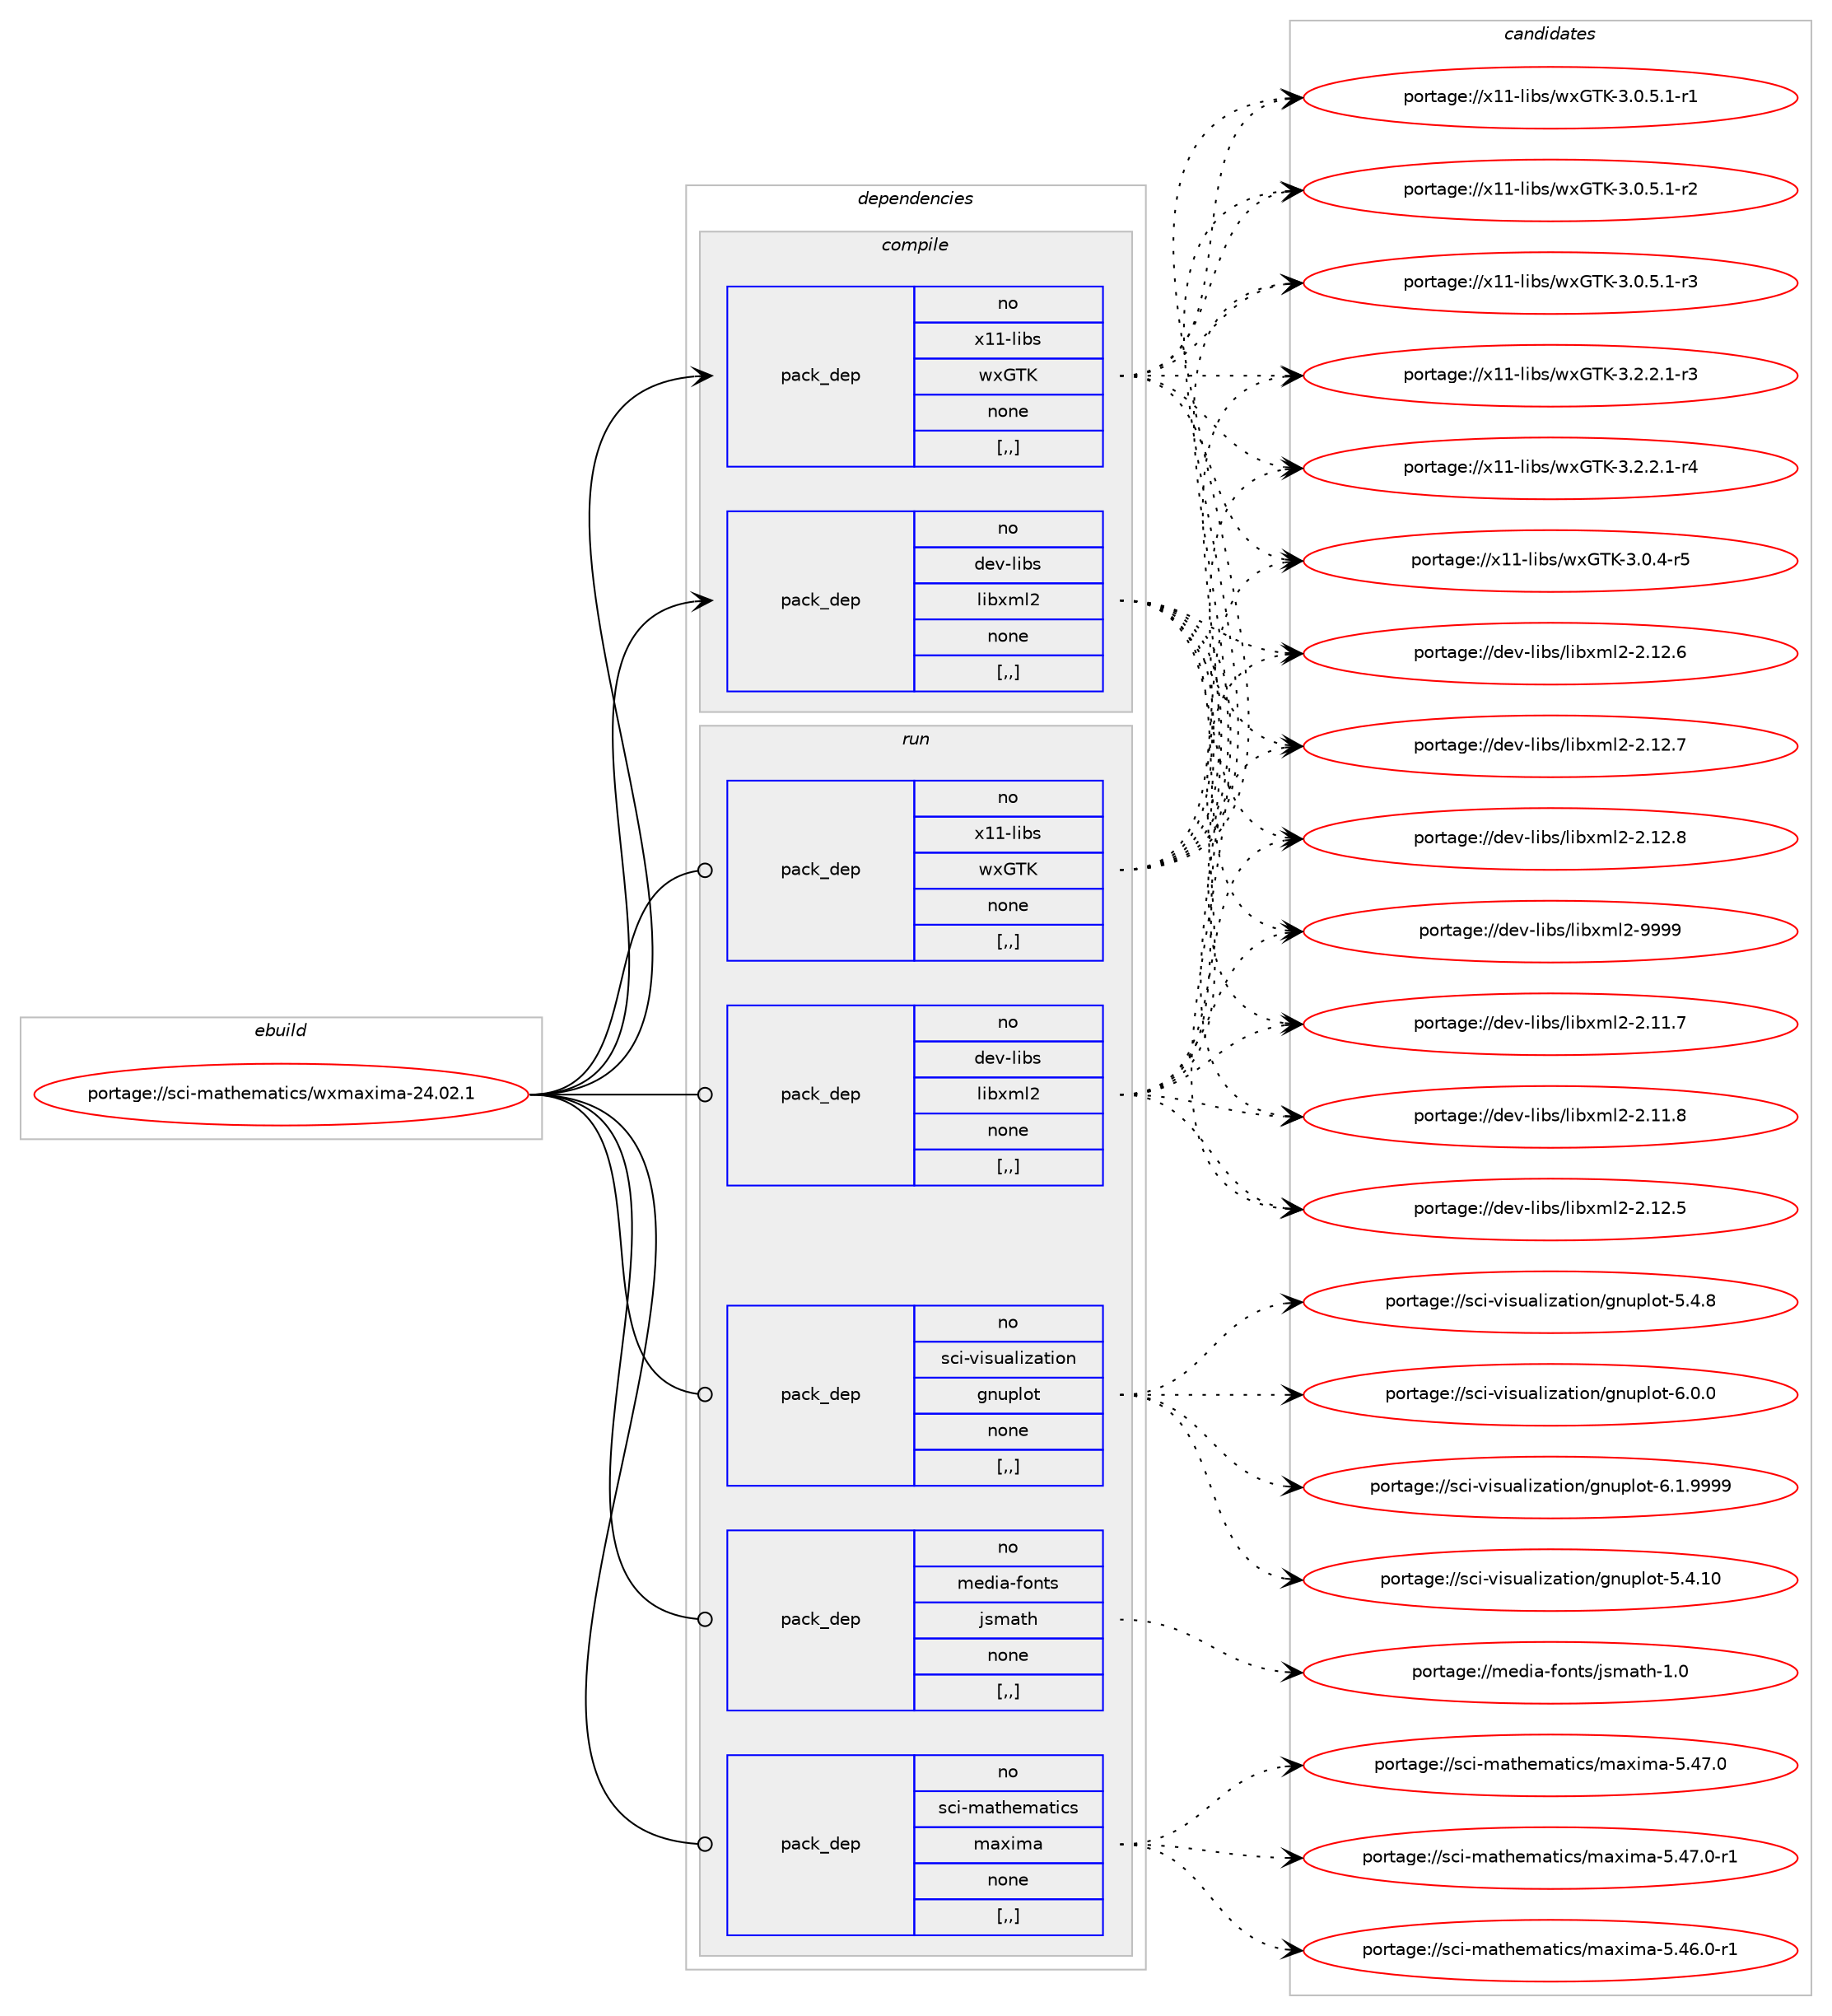 digraph prolog {

# *************
# Graph options
# *************

newrank=true;
concentrate=true;
compound=true;
graph [rankdir=LR,fontname=Helvetica,fontsize=10,ranksep=1.5];#, ranksep=2.5, nodesep=0.2];
edge  [arrowhead=vee];
node  [fontname=Helvetica,fontsize=10];

# **********
# The ebuild
# **********

subgraph cluster_leftcol {
color=gray;
rank=same;
label=<<i>ebuild</i>>;
id [label="portage://sci-mathematics/wxmaxima-24.02.1", color=red, width=4, href="../sci-mathematics/wxmaxima-24.02.1.svg"];
}

# ****************
# The dependencies
# ****************

subgraph cluster_midcol {
color=gray;
label=<<i>dependencies</i>>;
subgraph cluster_compile {
fillcolor="#eeeeee";
style=filled;
label=<<i>compile</i>>;
subgraph pack291340 {
dependency400234 [label=<<TABLE BORDER="0" CELLBORDER="1" CELLSPACING="0" CELLPADDING="4" WIDTH="220"><TR><TD ROWSPAN="6" CELLPADDING="30">pack_dep</TD></TR><TR><TD WIDTH="110">no</TD></TR><TR><TD>dev-libs</TD></TR><TR><TD>libxml2</TD></TR><TR><TD>none</TD></TR><TR><TD>[,,]</TD></TR></TABLE>>, shape=none, color=blue];
}
id:e -> dependency400234:w [weight=20,style="solid",arrowhead="vee"];
subgraph pack291341 {
dependency400235 [label=<<TABLE BORDER="0" CELLBORDER="1" CELLSPACING="0" CELLPADDING="4" WIDTH="220"><TR><TD ROWSPAN="6" CELLPADDING="30">pack_dep</TD></TR><TR><TD WIDTH="110">no</TD></TR><TR><TD>x11-libs</TD></TR><TR><TD>wxGTK</TD></TR><TR><TD>none</TD></TR><TR><TD>[,,]</TD></TR></TABLE>>, shape=none, color=blue];
}
id:e -> dependency400235:w [weight=20,style="solid",arrowhead="vee"];
}
subgraph cluster_compileandrun {
fillcolor="#eeeeee";
style=filled;
label=<<i>compile and run</i>>;
}
subgraph cluster_run {
fillcolor="#eeeeee";
style=filled;
label=<<i>run</i>>;
subgraph pack291342 {
dependency400236 [label=<<TABLE BORDER="0" CELLBORDER="1" CELLSPACING="0" CELLPADDING="4" WIDTH="220"><TR><TD ROWSPAN="6" CELLPADDING="30">pack_dep</TD></TR><TR><TD WIDTH="110">no</TD></TR><TR><TD>dev-libs</TD></TR><TR><TD>libxml2</TD></TR><TR><TD>none</TD></TR><TR><TD>[,,]</TD></TR></TABLE>>, shape=none, color=blue];
}
id:e -> dependency400236:w [weight=20,style="solid",arrowhead="odot"];
subgraph pack291343 {
dependency400237 [label=<<TABLE BORDER="0" CELLBORDER="1" CELLSPACING="0" CELLPADDING="4" WIDTH="220"><TR><TD ROWSPAN="6" CELLPADDING="30">pack_dep</TD></TR><TR><TD WIDTH="110">no</TD></TR><TR><TD>media-fonts</TD></TR><TR><TD>jsmath</TD></TR><TR><TD>none</TD></TR><TR><TD>[,,]</TD></TR></TABLE>>, shape=none, color=blue];
}
id:e -> dependency400237:w [weight=20,style="solid",arrowhead="odot"];
subgraph pack291344 {
dependency400238 [label=<<TABLE BORDER="0" CELLBORDER="1" CELLSPACING="0" CELLPADDING="4" WIDTH="220"><TR><TD ROWSPAN="6" CELLPADDING="30">pack_dep</TD></TR><TR><TD WIDTH="110">no</TD></TR><TR><TD>sci-mathematics</TD></TR><TR><TD>maxima</TD></TR><TR><TD>none</TD></TR><TR><TD>[,,]</TD></TR></TABLE>>, shape=none, color=blue];
}
id:e -> dependency400238:w [weight=20,style="solid",arrowhead="odot"];
subgraph pack291345 {
dependency400239 [label=<<TABLE BORDER="0" CELLBORDER="1" CELLSPACING="0" CELLPADDING="4" WIDTH="220"><TR><TD ROWSPAN="6" CELLPADDING="30">pack_dep</TD></TR><TR><TD WIDTH="110">no</TD></TR><TR><TD>sci-visualization</TD></TR><TR><TD>gnuplot</TD></TR><TR><TD>none</TD></TR><TR><TD>[,,]</TD></TR></TABLE>>, shape=none, color=blue];
}
id:e -> dependency400239:w [weight=20,style="solid",arrowhead="odot"];
subgraph pack291346 {
dependency400240 [label=<<TABLE BORDER="0" CELLBORDER="1" CELLSPACING="0" CELLPADDING="4" WIDTH="220"><TR><TD ROWSPAN="6" CELLPADDING="30">pack_dep</TD></TR><TR><TD WIDTH="110">no</TD></TR><TR><TD>x11-libs</TD></TR><TR><TD>wxGTK</TD></TR><TR><TD>none</TD></TR><TR><TD>[,,]</TD></TR></TABLE>>, shape=none, color=blue];
}
id:e -> dependency400240:w [weight=20,style="solid",arrowhead="odot"];
}
}

# **************
# The candidates
# **************

subgraph cluster_choices {
rank=same;
color=gray;
label=<<i>candidates</i>>;

subgraph choice291340 {
color=black;
nodesep=1;
choice100101118451081059811547108105981201091085045504649494655 [label="portage://dev-libs/libxml2-2.11.7", color=red, width=4,href="../dev-libs/libxml2-2.11.7.svg"];
choice100101118451081059811547108105981201091085045504649494656 [label="portage://dev-libs/libxml2-2.11.8", color=red, width=4,href="../dev-libs/libxml2-2.11.8.svg"];
choice100101118451081059811547108105981201091085045504649504653 [label="portage://dev-libs/libxml2-2.12.5", color=red, width=4,href="../dev-libs/libxml2-2.12.5.svg"];
choice100101118451081059811547108105981201091085045504649504654 [label="portage://dev-libs/libxml2-2.12.6", color=red, width=4,href="../dev-libs/libxml2-2.12.6.svg"];
choice100101118451081059811547108105981201091085045504649504655 [label="portage://dev-libs/libxml2-2.12.7", color=red, width=4,href="../dev-libs/libxml2-2.12.7.svg"];
choice100101118451081059811547108105981201091085045504649504656 [label="portage://dev-libs/libxml2-2.12.8", color=red, width=4,href="../dev-libs/libxml2-2.12.8.svg"];
choice10010111845108105981154710810598120109108504557575757 [label="portage://dev-libs/libxml2-9999", color=red, width=4,href="../dev-libs/libxml2-9999.svg"];
dependency400234:e -> choice100101118451081059811547108105981201091085045504649494655:w [style=dotted,weight="100"];
dependency400234:e -> choice100101118451081059811547108105981201091085045504649494656:w [style=dotted,weight="100"];
dependency400234:e -> choice100101118451081059811547108105981201091085045504649504653:w [style=dotted,weight="100"];
dependency400234:e -> choice100101118451081059811547108105981201091085045504649504654:w [style=dotted,weight="100"];
dependency400234:e -> choice100101118451081059811547108105981201091085045504649504655:w [style=dotted,weight="100"];
dependency400234:e -> choice100101118451081059811547108105981201091085045504649504656:w [style=dotted,weight="100"];
dependency400234:e -> choice10010111845108105981154710810598120109108504557575757:w [style=dotted,weight="100"];
}
subgraph choice291341 {
color=black;
nodesep=1;
choice12049494510810598115471191207184754551464846524511453 [label="portage://x11-libs/wxGTK-3.0.4-r5", color=red, width=4,href="../x11-libs/wxGTK-3.0.4-r5.svg"];
choice120494945108105981154711912071847545514648465346494511449 [label="portage://x11-libs/wxGTK-3.0.5.1-r1", color=red, width=4,href="../x11-libs/wxGTK-3.0.5.1-r1.svg"];
choice120494945108105981154711912071847545514648465346494511450 [label="portage://x11-libs/wxGTK-3.0.5.1-r2", color=red, width=4,href="../x11-libs/wxGTK-3.0.5.1-r2.svg"];
choice120494945108105981154711912071847545514648465346494511451 [label="portage://x11-libs/wxGTK-3.0.5.1-r3", color=red, width=4,href="../x11-libs/wxGTK-3.0.5.1-r3.svg"];
choice120494945108105981154711912071847545514650465046494511451 [label="portage://x11-libs/wxGTK-3.2.2.1-r3", color=red, width=4,href="../x11-libs/wxGTK-3.2.2.1-r3.svg"];
choice120494945108105981154711912071847545514650465046494511452 [label="portage://x11-libs/wxGTK-3.2.2.1-r4", color=red, width=4,href="../x11-libs/wxGTK-3.2.2.1-r4.svg"];
dependency400235:e -> choice12049494510810598115471191207184754551464846524511453:w [style=dotted,weight="100"];
dependency400235:e -> choice120494945108105981154711912071847545514648465346494511449:w [style=dotted,weight="100"];
dependency400235:e -> choice120494945108105981154711912071847545514648465346494511450:w [style=dotted,weight="100"];
dependency400235:e -> choice120494945108105981154711912071847545514648465346494511451:w [style=dotted,weight="100"];
dependency400235:e -> choice120494945108105981154711912071847545514650465046494511451:w [style=dotted,weight="100"];
dependency400235:e -> choice120494945108105981154711912071847545514650465046494511452:w [style=dotted,weight="100"];
}
subgraph choice291342 {
color=black;
nodesep=1;
choice100101118451081059811547108105981201091085045504649494655 [label="portage://dev-libs/libxml2-2.11.7", color=red, width=4,href="../dev-libs/libxml2-2.11.7.svg"];
choice100101118451081059811547108105981201091085045504649494656 [label="portage://dev-libs/libxml2-2.11.8", color=red, width=4,href="../dev-libs/libxml2-2.11.8.svg"];
choice100101118451081059811547108105981201091085045504649504653 [label="portage://dev-libs/libxml2-2.12.5", color=red, width=4,href="../dev-libs/libxml2-2.12.5.svg"];
choice100101118451081059811547108105981201091085045504649504654 [label="portage://dev-libs/libxml2-2.12.6", color=red, width=4,href="../dev-libs/libxml2-2.12.6.svg"];
choice100101118451081059811547108105981201091085045504649504655 [label="portage://dev-libs/libxml2-2.12.7", color=red, width=4,href="../dev-libs/libxml2-2.12.7.svg"];
choice100101118451081059811547108105981201091085045504649504656 [label="portage://dev-libs/libxml2-2.12.8", color=red, width=4,href="../dev-libs/libxml2-2.12.8.svg"];
choice10010111845108105981154710810598120109108504557575757 [label="portage://dev-libs/libxml2-9999", color=red, width=4,href="../dev-libs/libxml2-9999.svg"];
dependency400236:e -> choice100101118451081059811547108105981201091085045504649494655:w [style=dotted,weight="100"];
dependency400236:e -> choice100101118451081059811547108105981201091085045504649494656:w [style=dotted,weight="100"];
dependency400236:e -> choice100101118451081059811547108105981201091085045504649504653:w [style=dotted,weight="100"];
dependency400236:e -> choice100101118451081059811547108105981201091085045504649504654:w [style=dotted,weight="100"];
dependency400236:e -> choice100101118451081059811547108105981201091085045504649504655:w [style=dotted,weight="100"];
dependency400236:e -> choice100101118451081059811547108105981201091085045504649504656:w [style=dotted,weight="100"];
dependency400236:e -> choice10010111845108105981154710810598120109108504557575757:w [style=dotted,weight="100"];
}
subgraph choice291343 {
color=black;
nodesep=1;
choice1091011001059745102111110116115471061151099711610445494648 [label="portage://media-fonts/jsmath-1.0", color=red, width=4,href="../media-fonts/jsmath-1.0.svg"];
dependency400237:e -> choice1091011001059745102111110116115471061151099711610445494648:w [style=dotted,weight="100"];
}
subgraph choice291344 {
color=black;
nodesep=1;
choice1159910545109971161041011099711610599115471099712010510997455346525446484511449 [label="portage://sci-mathematics/maxima-5.46.0-r1", color=red, width=4,href="../sci-mathematics/maxima-5.46.0-r1.svg"];
choice115991054510997116104101109971161059911547109971201051099745534652554648 [label="portage://sci-mathematics/maxima-5.47.0", color=red, width=4,href="../sci-mathematics/maxima-5.47.0.svg"];
choice1159910545109971161041011099711610599115471099712010510997455346525546484511449 [label="portage://sci-mathematics/maxima-5.47.0-r1", color=red, width=4,href="../sci-mathematics/maxima-5.47.0-r1.svg"];
dependency400238:e -> choice1159910545109971161041011099711610599115471099712010510997455346525446484511449:w [style=dotted,weight="100"];
dependency400238:e -> choice115991054510997116104101109971161059911547109971201051099745534652554648:w [style=dotted,weight="100"];
dependency400238:e -> choice1159910545109971161041011099711610599115471099712010510997455346525546484511449:w [style=dotted,weight="100"];
}
subgraph choice291345 {
color=black;
nodesep=1;
choice115991054511810511511797108105122971161051111104710311011711210811111645534652464948 [label="portage://sci-visualization/gnuplot-5.4.10", color=red, width=4,href="../sci-visualization/gnuplot-5.4.10.svg"];
choice1159910545118105115117971081051229711610511111047103110117112108111116455346524656 [label="portage://sci-visualization/gnuplot-5.4.8", color=red, width=4,href="../sci-visualization/gnuplot-5.4.8.svg"];
choice1159910545118105115117971081051229711610511111047103110117112108111116455446484648 [label="portage://sci-visualization/gnuplot-6.0.0", color=red, width=4,href="../sci-visualization/gnuplot-6.0.0.svg"];
choice1159910545118105115117971081051229711610511111047103110117112108111116455446494657575757 [label="portage://sci-visualization/gnuplot-6.1.9999", color=red, width=4,href="../sci-visualization/gnuplot-6.1.9999.svg"];
dependency400239:e -> choice115991054511810511511797108105122971161051111104710311011711210811111645534652464948:w [style=dotted,weight="100"];
dependency400239:e -> choice1159910545118105115117971081051229711610511111047103110117112108111116455346524656:w [style=dotted,weight="100"];
dependency400239:e -> choice1159910545118105115117971081051229711610511111047103110117112108111116455446484648:w [style=dotted,weight="100"];
dependency400239:e -> choice1159910545118105115117971081051229711610511111047103110117112108111116455446494657575757:w [style=dotted,weight="100"];
}
subgraph choice291346 {
color=black;
nodesep=1;
choice12049494510810598115471191207184754551464846524511453 [label="portage://x11-libs/wxGTK-3.0.4-r5", color=red, width=4,href="../x11-libs/wxGTK-3.0.4-r5.svg"];
choice120494945108105981154711912071847545514648465346494511449 [label="portage://x11-libs/wxGTK-3.0.5.1-r1", color=red, width=4,href="../x11-libs/wxGTK-3.0.5.1-r1.svg"];
choice120494945108105981154711912071847545514648465346494511450 [label="portage://x11-libs/wxGTK-3.0.5.1-r2", color=red, width=4,href="../x11-libs/wxGTK-3.0.5.1-r2.svg"];
choice120494945108105981154711912071847545514648465346494511451 [label="portage://x11-libs/wxGTK-3.0.5.1-r3", color=red, width=4,href="../x11-libs/wxGTK-3.0.5.1-r3.svg"];
choice120494945108105981154711912071847545514650465046494511451 [label="portage://x11-libs/wxGTK-3.2.2.1-r3", color=red, width=4,href="../x11-libs/wxGTK-3.2.2.1-r3.svg"];
choice120494945108105981154711912071847545514650465046494511452 [label="portage://x11-libs/wxGTK-3.2.2.1-r4", color=red, width=4,href="../x11-libs/wxGTK-3.2.2.1-r4.svg"];
dependency400240:e -> choice12049494510810598115471191207184754551464846524511453:w [style=dotted,weight="100"];
dependency400240:e -> choice120494945108105981154711912071847545514648465346494511449:w [style=dotted,weight="100"];
dependency400240:e -> choice120494945108105981154711912071847545514648465346494511450:w [style=dotted,weight="100"];
dependency400240:e -> choice120494945108105981154711912071847545514648465346494511451:w [style=dotted,weight="100"];
dependency400240:e -> choice120494945108105981154711912071847545514650465046494511451:w [style=dotted,weight="100"];
dependency400240:e -> choice120494945108105981154711912071847545514650465046494511452:w [style=dotted,weight="100"];
}
}

}

